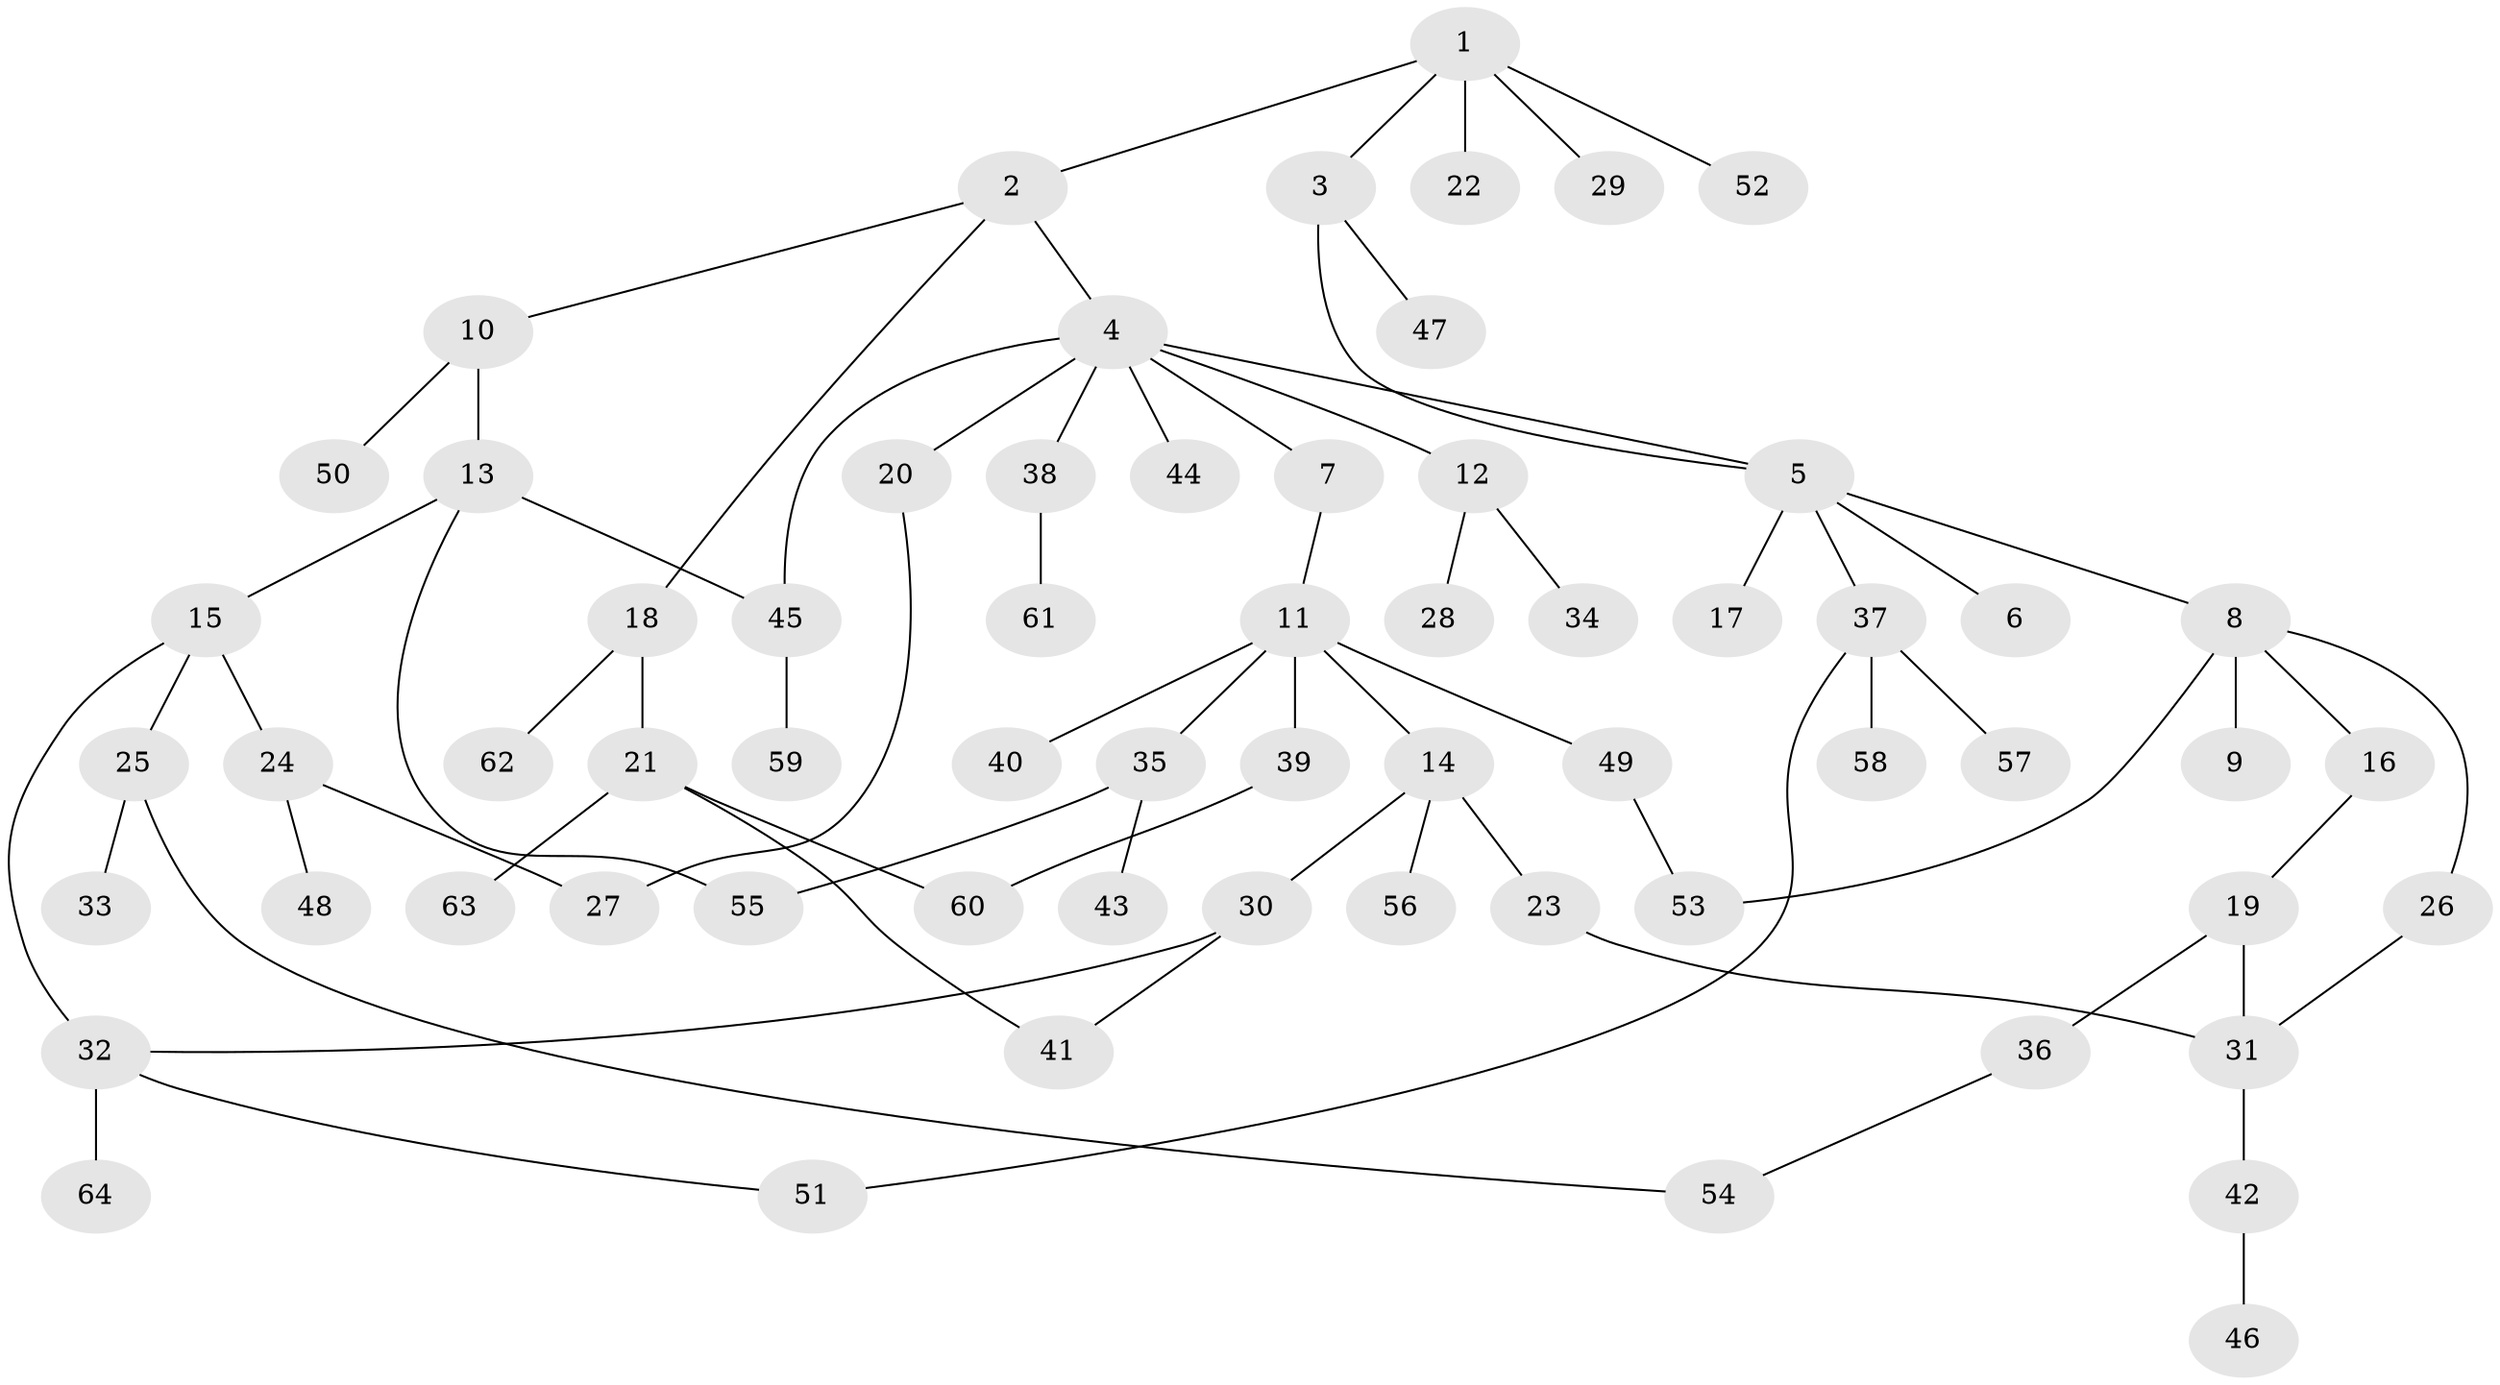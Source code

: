 // Generated by graph-tools (version 1.1) at 2025/13/03/09/25 04:13:36]
// undirected, 64 vertices, 75 edges
graph export_dot {
graph [start="1"]
  node [color=gray90,style=filled];
  1;
  2;
  3;
  4;
  5;
  6;
  7;
  8;
  9;
  10;
  11;
  12;
  13;
  14;
  15;
  16;
  17;
  18;
  19;
  20;
  21;
  22;
  23;
  24;
  25;
  26;
  27;
  28;
  29;
  30;
  31;
  32;
  33;
  34;
  35;
  36;
  37;
  38;
  39;
  40;
  41;
  42;
  43;
  44;
  45;
  46;
  47;
  48;
  49;
  50;
  51;
  52;
  53;
  54;
  55;
  56;
  57;
  58;
  59;
  60;
  61;
  62;
  63;
  64;
  1 -- 2;
  1 -- 3;
  1 -- 22;
  1 -- 29;
  1 -- 52;
  2 -- 4;
  2 -- 10;
  2 -- 18;
  3 -- 47;
  3 -- 5;
  4 -- 5;
  4 -- 7;
  4 -- 12;
  4 -- 20;
  4 -- 38;
  4 -- 44;
  4 -- 45;
  5 -- 6;
  5 -- 8;
  5 -- 17;
  5 -- 37;
  7 -- 11;
  8 -- 9;
  8 -- 16;
  8 -- 26;
  8 -- 53;
  10 -- 13;
  10 -- 50;
  11 -- 14;
  11 -- 35;
  11 -- 39;
  11 -- 40;
  11 -- 49;
  12 -- 28;
  12 -- 34;
  13 -- 15;
  13 -- 45;
  13 -- 55;
  14 -- 23;
  14 -- 30;
  14 -- 56;
  15 -- 24;
  15 -- 25;
  15 -- 32;
  16 -- 19;
  18 -- 21;
  18 -- 62;
  19 -- 36;
  19 -- 31;
  20 -- 27;
  21 -- 41;
  21 -- 60;
  21 -- 63;
  23 -- 31;
  24 -- 27;
  24 -- 48;
  25 -- 33;
  25 -- 54;
  26 -- 31;
  30 -- 41;
  30 -- 32;
  31 -- 42;
  32 -- 51;
  32 -- 64;
  35 -- 43;
  35 -- 55;
  36 -- 54;
  37 -- 57;
  37 -- 58;
  37 -- 51;
  38 -- 61;
  39 -- 60;
  42 -- 46;
  45 -- 59;
  49 -- 53;
}
